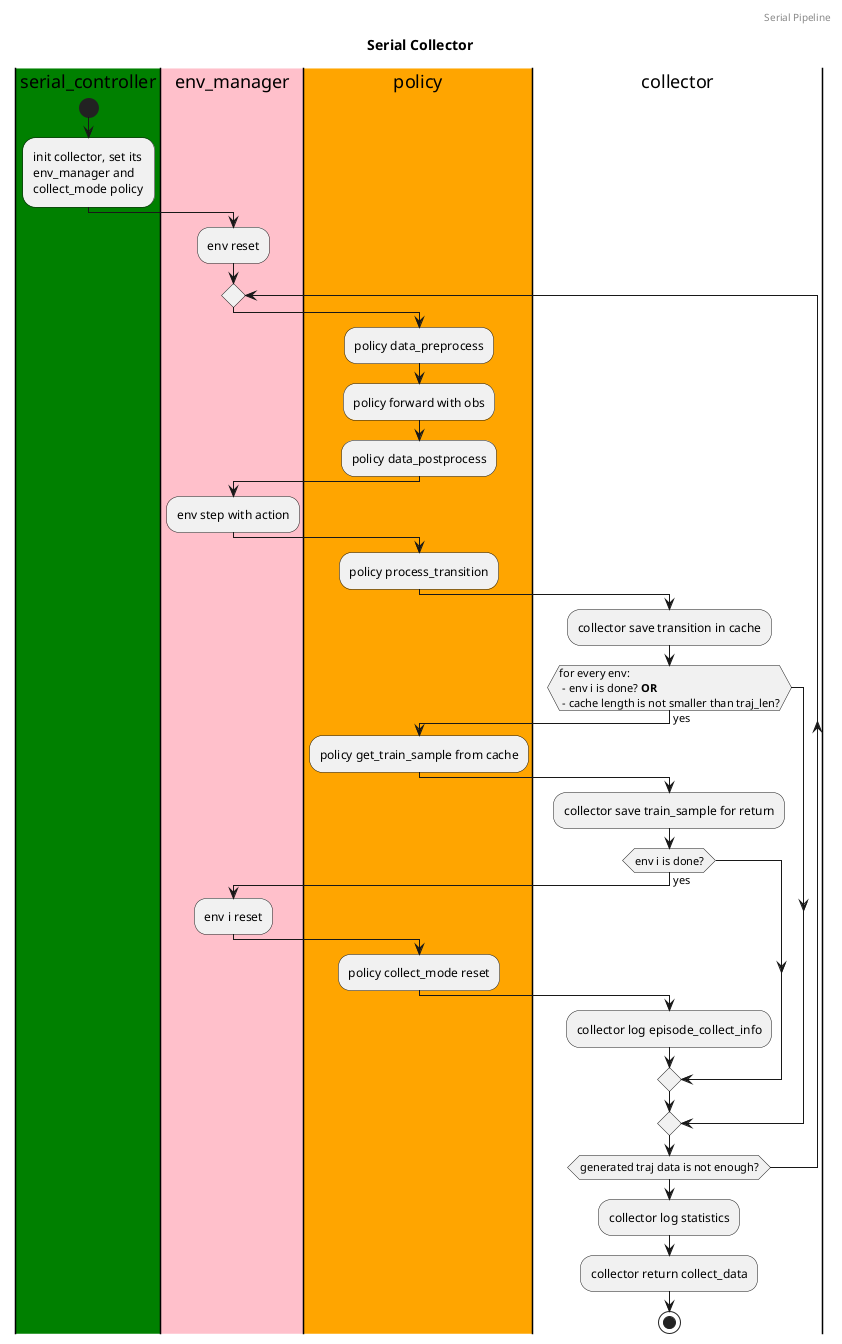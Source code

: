 @startuml serial_collector
header Serial Pipeline
title Serial Collector

|#green|serial_controller|
|#pink|env_manager|
|#orange|policy|
|collector|

|#green|serial_controller|
start
:init collector, set its \nenv_manager and \ncollect_mode policy;
|#pink|env_manager|
:env reset;
repeat
  |#orange|policy|
  :policy data_preprocess;
  :policy forward with obs;
  :policy data_postprocess;
  |#pink|env_manager|
  :env step with action;
  |#orange|policy|
  :policy process_transition;
  |collector|
  :collector save transition in cache;
  if (for every env: \n - env i is done? <b>OR</b> \n - cache length is not smaller than traj_len?) then (yes)
    |#orange|policy|
    :policy get_train_sample from cache;
    |collector|
    :collector save train_sample for return;
    if (env i is done?) then (yes)
      |#pink|env_manager|
      :env i reset;
      |#orange|policy|
      :policy collect_mode reset;
      |collector|
      :collector log episode_collect_info;
    endif
  endif
repeat while (generated traj data is not enough?)
|collector|
:collector log statistics;
:collector return collect_data;
stop

@enduml
